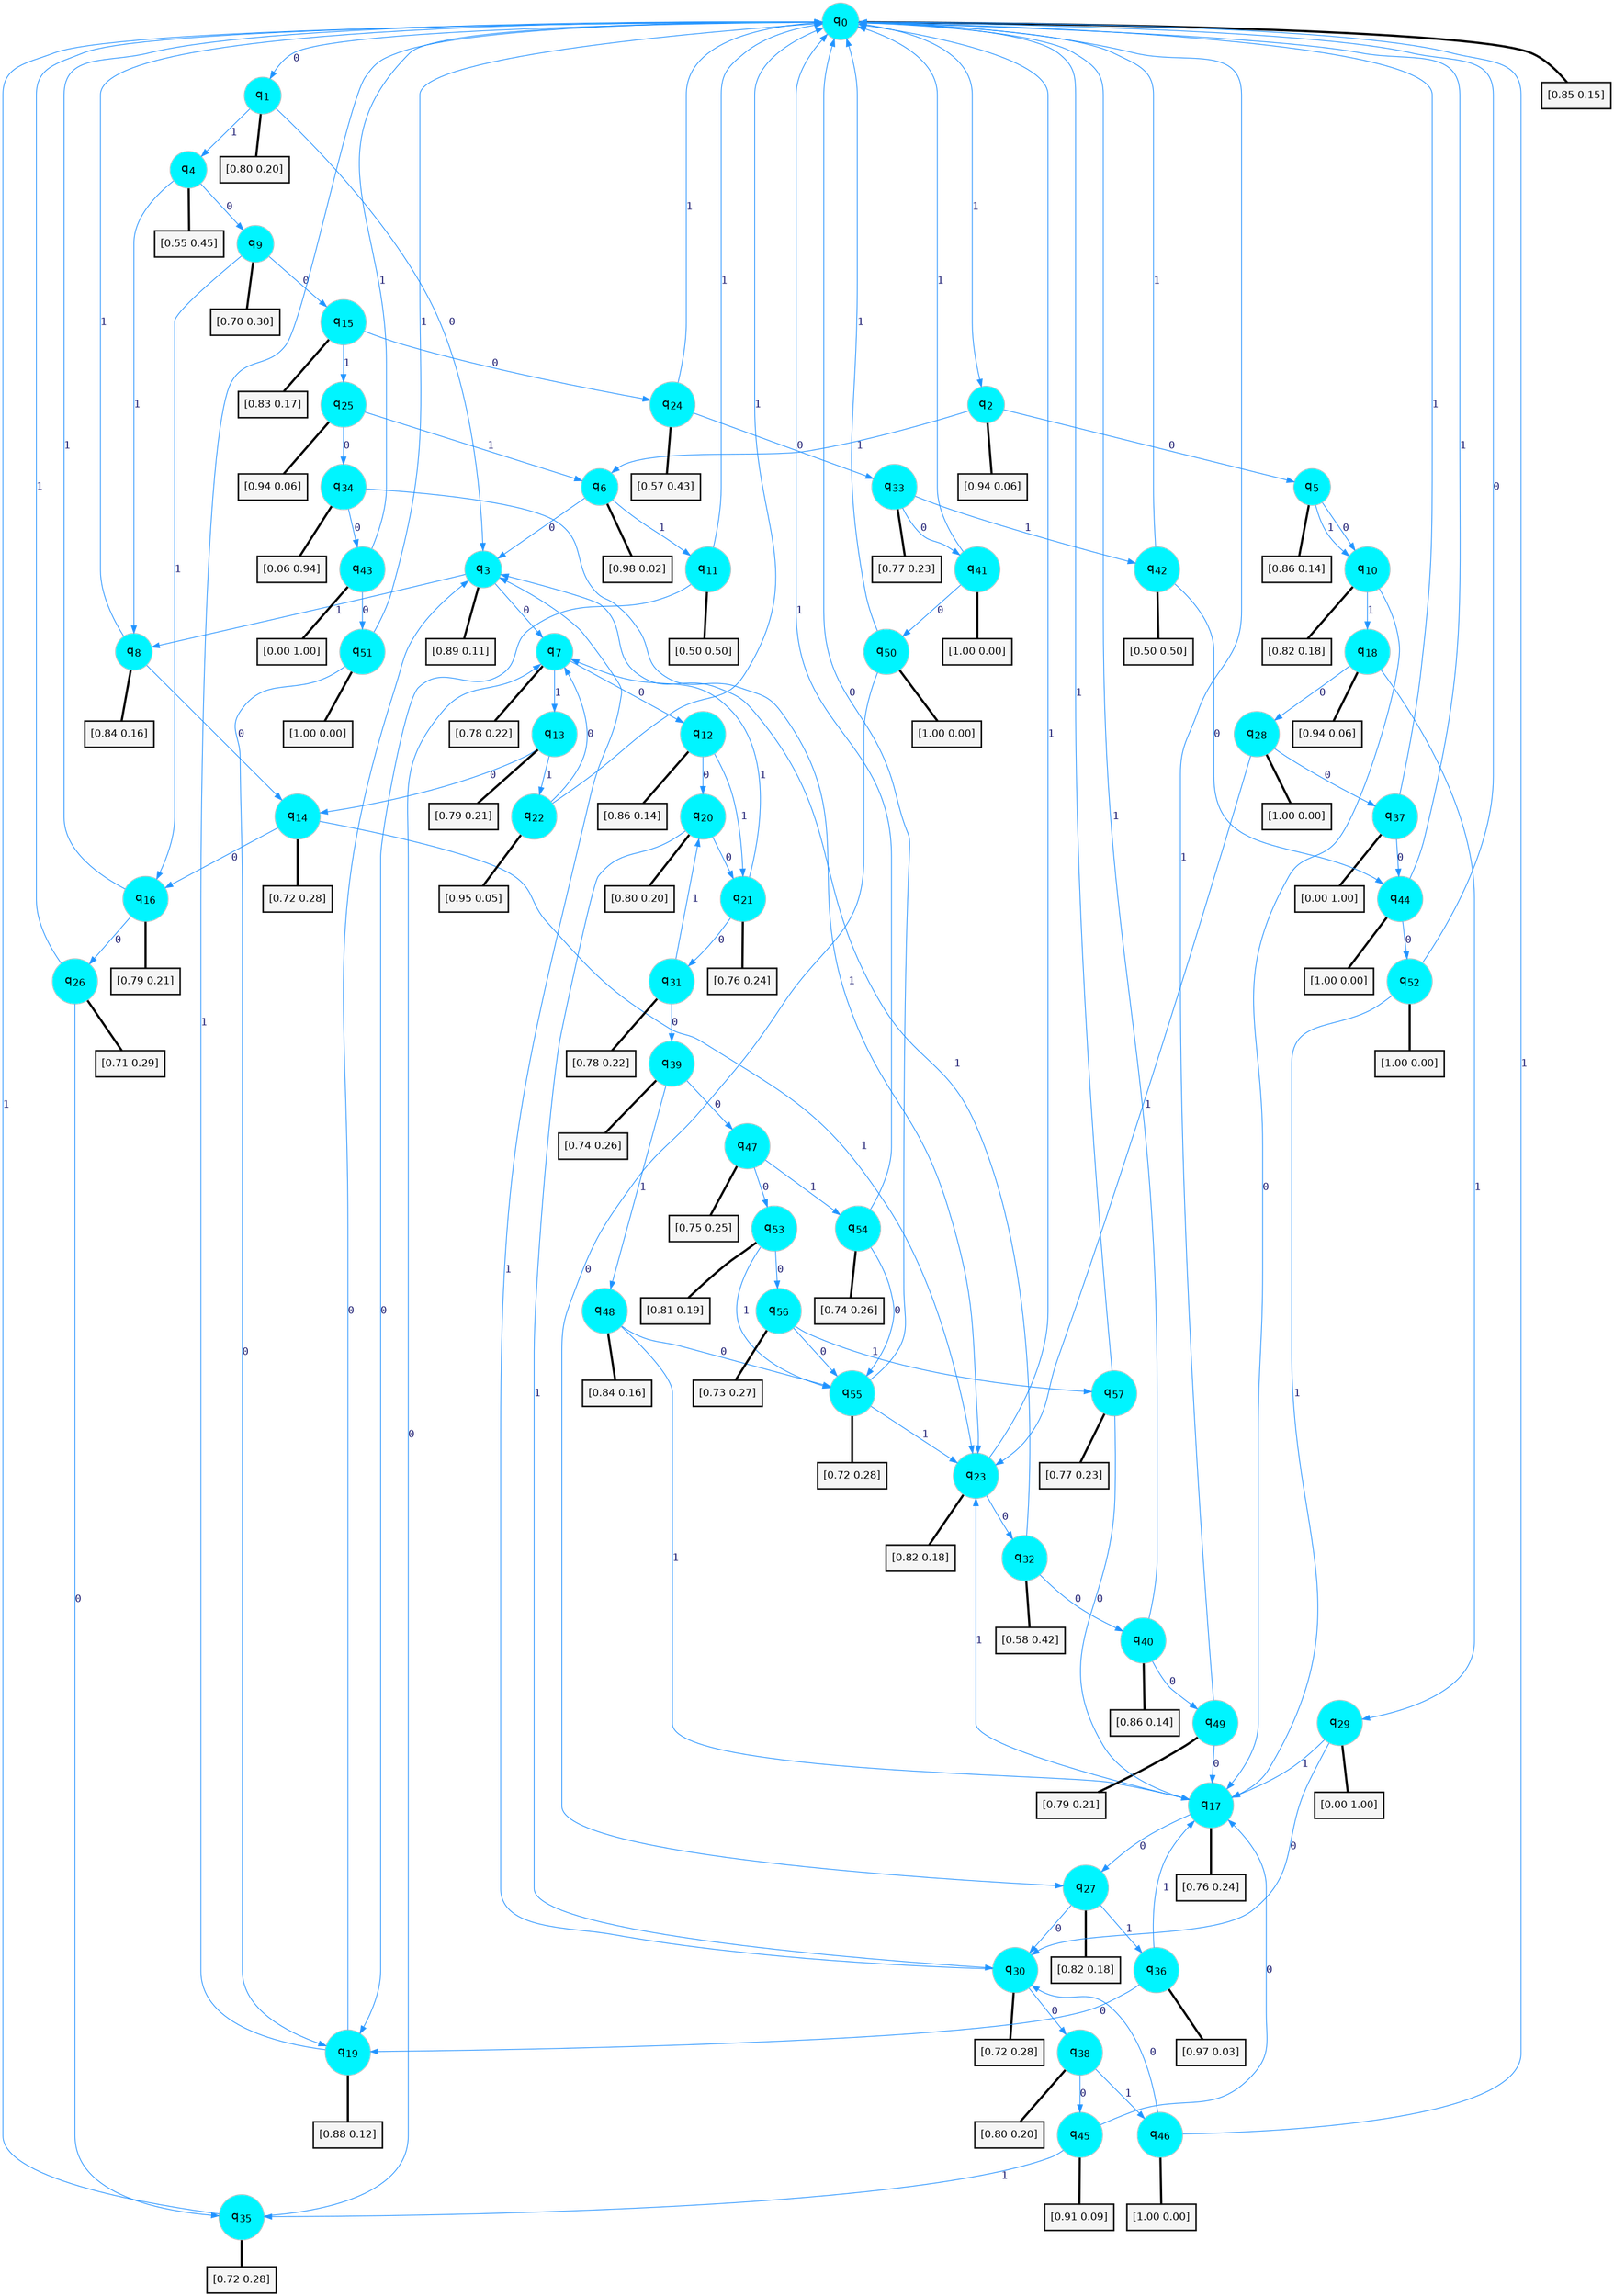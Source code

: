digraph G {
graph [
bgcolor=transparent, dpi=300, rankdir=TD, size="40,25"];
node [
color=gray, fillcolor=turquoise1, fontcolor=black, fontname=Helvetica, fontsize=16, fontweight=bold, shape=circle, style=filled];
edge [
arrowsize=1, color=dodgerblue1, fontcolor=midnightblue, fontname=courier, fontweight=bold, penwidth=1, style=solid, weight=20];
0[label=<q<SUB>0</SUB>>];
1[label=<q<SUB>1</SUB>>];
2[label=<q<SUB>2</SUB>>];
3[label=<q<SUB>3</SUB>>];
4[label=<q<SUB>4</SUB>>];
5[label=<q<SUB>5</SUB>>];
6[label=<q<SUB>6</SUB>>];
7[label=<q<SUB>7</SUB>>];
8[label=<q<SUB>8</SUB>>];
9[label=<q<SUB>9</SUB>>];
10[label=<q<SUB>10</SUB>>];
11[label=<q<SUB>11</SUB>>];
12[label=<q<SUB>12</SUB>>];
13[label=<q<SUB>13</SUB>>];
14[label=<q<SUB>14</SUB>>];
15[label=<q<SUB>15</SUB>>];
16[label=<q<SUB>16</SUB>>];
17[label=<q<SUB>17</SUB>>];
18[label=<q<SUB>18</SUB>>];
19[label=<q<SUB>19</SUB>>];
20[label=<q<SUB>20</SUB>>];
21[label=<q<SUB>21</SUB>>];
22[label=<q<SUB>22</SUB>>];
23[label=<q<SUB>23</SUB>>];
24[label=<q<SUB>24</SUB>>];
25[label=<q<SUB>25</SUB>>];
26[label=<q<SUB>26</SUB>>];
27[label=<q<SUB>27</SUB>>];
28[label=<q<SUB>28</SUB>>];
29[label=<q<SUB>29</SUB>>];
30[label=<q<SUB>30</SUB>>];
31[label=<q<SUB>31</SUB>>];
32[label=<q<SUB>32</SUB>>];
33[label=<q<SUB>33</SUB>>];
34[label=<q<SUB>34</SUB>>];
35[label=<q<SUB>35</SUB>>];
36[label=<q<SUB>36</SUB>>];
37[label=<q<SUB>37</SUB>>];
38[label=<q<SUB>38</SUB>>];
39[label=<q<SUB>39</SUB>>];
40[label=<q<SUB>40</SUB>>];
41[label=<q<SUB>41</SUB>>];
42[label=<q<SUB>42</SUB>>];
43[label=<q<SUB>43</SUB>>];
44[label=<q<SUB>44</SUB>>];
45[label=<q<SUB>45</SUB>>];
46[label=<q<SUB>46</SUB>>];
47[label=<q<SUB>47</SUB>>];
48[label=<q<SUB>48</SUB>>];
49[label=<q<SUB>49</SUB>>];
50[label=<q<SUB>50</SUB>>];
51[label=<q<SUB>51</SUB>>];
52[label=<q<SUB>52</SUB>>];
53[label=<q<SUB>53</SUB>>];
54[label=<q<SUB>54</SUB>>];
55[label=<q<SUB>55</SUB>>];
56[label=<q<SUB>56</SUB>>];
57[label=<q<SUB>57</SUB>>];
58[label="[0.85 0.15]", shape=box,fontcolor=black, fontname=Helvetica, fontsize=14, penwidth=2, fillcolor=whitesmoke,color=black];
59[label="[0.80 0.20]", shape=box,fontcolor=black, fontname=Helvetica, fontsize=14, penwidth=2, fillcolor=whitesmoke,color=black];
60[label="[0.94 0.06]", shape=box,fontcolor=black, fontname=Helvetica, fontsize=14, penwidth=2, fillcolor=whitesmoke,color=black];
61[label="[0.89 0.11]", shape=box,fontcolor=black, fontname=Helvetica, fontsize=14, penwidth=2, fillcolor=whitesmoke,color=black];
62[label="[0.55 0.45]", shape=box,fontcolor=black, fontname=Helvetica, fontsize=14, penwidth=2, fillcolor=whitesmoke,color=black];
63[label="[0.86 0.14]", shape=box,fontcolor=black, fontname=Helvetica, fontsize=14, penwidth=2, fillcolor=whitesmoke,color=black];
64[label="[0.98 0.02]", shape=box,fontcolor=black, fontname=Helvetica, fontsize=14, penwidth=2, fillcolor=whitesmoke,color=black];
65[label="[0.78 0.22]", shape=box,fontcolor=black, fontname=Helvetica, fontsize=14, penwidth=2, fillcolor=whitesmoke,color=black];
66[label="[0.84 0.16]", shape=box,fontcolor=black, fontname=Helvetica, fontsize=14, penwidth=2, fillcolor=whitesmoke,color=black];
67[label="[0.70 0.30]", shape=box,fontcolor=black, fontname=Helvetica, fontsize=14, penwidth=2, fillcolor=whitesmoke,color=black];
68[label="[0.82 0.18]", shape=box,fontcolor=black, fontname=Helvetica, fontsize=14, penwidth=2, fillcolor=whitesmoke,color=black];
69[label="[0.50 0.50]", shape=box,fontcolor=black, fontname=Helvetica, fontsize=14, penwidth=2, fillcolor=whitesmoke,color=black];
70[label="[0.86 0.14]", shape=box,fontcolor=black, fontname=Helvetica, fontsize=14, penwidth=2, fillcolor=whitesmoke,color=black];
71[label="[0.79 0.21]", shape=box,fontcolor=black, fontname=Helvetica, fontsize=14, penwidth=2, fillcolor=whitesmoke,color=black];
72[label="[0.72 0.28]", shape=box,fontcolor=black, fontname=Helvetica, fontsize=14, penwidth=2, fillcolor=whitesmoke,color=black];
73[label="[0.83 0.17]", shape=box,fontcolor=black, fontname=Helvetica, fontsize=14, penwidth=2, fillcolor=whitesmoke,color=black];
74[label="[0.79 0.21]", shape=box,fontcolor=black, fontname=Helvetica, fontsize=14, penwidth=2, fillcolor=whitesmoke,color=black];
75[label="[0.76 0.24]", shape=box,fontcolor=black, fontname=Helvetica, fontsize=14, penwidth=2, fillcolor=whitesmoke,color=black];
76[label="[0.94 0.06]", shape=box,fontcolor=black, fontname=Helvetica, fontsize=14, penwidth=2, fillcolor=whitesmoke,color=black];
77[label="[0.88 0.12]", shape=box,fontcolor=black, fontname=Helvetica, fontsize=14, penwidth=2, fillcolor=whitesmoke,color=black];
78[label="[0.80 0.20]", shape=box,fontcolor=black, fontname=Helvetica, fontsize=14, penwidth=2, fillcolor=whitesmoke,color=black];
79[label="[0.76 0.24]", shape=box,fontcolor=black, fontname=Helvetica, fontsize=14, penwidth=2, fillcolor=whitesmoke,color=black];
80[label="[0.95 0.05]", shape=box,fontcolor=black, fontname=Helvetica, fontsize=14, penwidth=2, fillcolor=whitesmoke,color=black];
81[label="[0.82 0.18]", shape=box,fontcolor=black, fontname=Helvetica, fontsize=14, penwidth=2, fillcolor=whitesmoke,color=black];
82[label="[0.57 0.43]", shape=box,fontcolor=black, fontname=Helvetica, fontsize=14, penwidth=2, fillcolor=whitesmoke,color=black];
83[label="[0.94 0.06]", shape=box,fontcolor=black, fontname=Helvetica, fontsize=14, penwidth=2, fillcolor=whitesmoke,color=black];
84[label="[0.71 0.29]", shape=box,fontcolor=black, fontname=Helvetica, fontsize=14, penwidth=2, fillcolor=whitesmoke,color=black];
85[label="[0.82 0.18]", shape=box,fontcolor=black, fontname=Helvetica, fontsize=14, penwidth=2, fillcolor=whitesmoke,color=black];
86[label="[1.00 0.00]", shape=box,fontcolor=black, fontname=Helvetica, fontsize=14, penwidth=2, fillcolor=whitesmoke,color=black];
87[label="[0.00 1.00]", shape=box,fontcolor=black, fontname=Helvetica, fontsize=14, penwidth=2, fillcolor=whitesmoke,color=black];
88[label="[0.72 0.28]", shape=box,fontcolor=black, fontname=Helvetica, fontsize=14, penwidth=2, fillcolor=whitesmoke,color=black];
89[label="[0.78 0.22]", shape=box,fontcolor=black, fontname=Helvetica, fontsize=14, penwidth=2, fillcolor=whitesmoke,color=black];
90[label="[0.58 0.42]", shape=box,fontcolor=black, fontname=Helvetica, fontsize=14, penwidth=2, fillcolor=whitesmoke,color=black];
91[label="[0.77 0.23]", shape=box,fontcolor=black, fontname=Helvetica, fontsize=14, penwidth=2, fillcolor=whitesmoke,color=black];
92[label="[0.06 0.94]", shape=box,fontcolor=black, fontname=Helvetica, fontsize=14, penwidth=2, fillcolor=whitesmoke,color=black];
93[label="[0.72 0.28]", shape=box,fontcolor=black, fontname=Helvetica, fontsize=14, penwidth=2, fillcolor=whitesmoke,color=black];
94[label="[0.97 0.03]", shape=box,fontcolor=black, fontname=Helvetica, fontsize=14, penwidth=2, fillcolor=whitesmoke,color=black];
95[label="[0.00 1.00]", shape=box,fontcolor=black, fontname=Helvetica, fontsize=14, penwidth=2, fillcolor=whitesmoke,color=black];
96[label="[0.80 0.20]", shape=box,fontcolor=black, fontname=Helvetica, fontsize=14, penwidth=2, fillcolor=whitesmoke,color=black];
97[label="[0.74 0.26]", shape=box,fontcolor=black, fontname=Helvetica, fontsize=14, penwidth=2, fillcolor=whitesmoke,color=black];
98[label="[0.86 0.14]", shape=box,fontcolor=black, fontname=Helvetica, fontsize=14, penwidth=2, fillcolor=whitesmoke,color=black];
99[label="[1.00 0.00]", shape=box,fontcolor=black, fontname=Helvetica, fontsize=14, penwidth=2, fillcolor=whitesmoke,color=black];
100[label="[0.50 0.50]", shape=box,fontcolor=black, fontname=Helvetica, fontsize=14, penwidth=2, fillcolor=whitesmoke,color=black];
101[label="[0.00 1.00]", shape=box,fontcolor=black, fontname=Helvetica, fontsize=14, penwidth=2, fillcolor=whitesmoke,color=black];
102[label="[1.00 0.00]", shape=box,fontcolor=black, fontname=Helvetica, fontsize=14, penwidth=2, fillcolor=whitesmoke,color=black];
103[label="[0.91 0.09]", shape=box,fontcolor=black, fontname=Helvetica, fontsize=14, penwidth=2, fillcolor=whitesmoke,color=black];
104[label="[1.00 0.00]", shape=box,fontcolor=black, fontname=Helvetica, fontsize=14, penwidth=2, fillcolor=whitesmoke,color=black];
105[label="[0.75 0.25]", shape=box,fontcolor=black, fontname=Helvetica, fontsize=14, penwidth=2, fillcolor=whitesmoke,color=black];
106[label="[0.84 0.16]", shape=box,fontcolor=black, fontname=Helvetica, fontsize=14, penwidth=2, fillcolor=whitesmoke,color=black];
107[label="[0.79 0.21]", shape=box,fontcolor=black, fontname=Helvetica, fontsize=14, penwidth=2, fillcolor=whitesmoke,color=black];
108[label="[1.00 0.00]", shape=box,fontcolor=black, fontname=Helvetica, fontsize=14, penwidth=2, fillcolor=whitesmoke,color=black];
109[label="[1.00 0.00]", shape=box,fontcolor=black, fontname=Helvetica, fontsize=14, penwidth=2, fillcolor=whitesmoke,color=black];
110[label="[1.00 0.00]", shape=box,fontcolor=black, fontname=Helvetica, fontsize=14, penwidth=2, fillcolor=whitesmoke,color=black];
111[label="[0.81 0.19]", shape=box,fontcolor=black, fontname=Helvetica, fontsize=14, penwidth=2, fillcolor=whitesmoke,color=black];
112[label="[0.74 0.26]", shape=box,fontcolor=black, fontname=Helvetica, fontsize=14, penwidth=2, fillcolor=whitesmoke,color=black];
113[label="[0.72 0.28]", shape=box,fontcolor=black, fontname=Helvetica, fontsize=14, penwidth=2, fillcolor=whitesmoke,color=black];
114[label="[0.73 0.27]", shape=box,fontcolor=black, fontname=Helvetica, fontsize=14, penwidth=2, fillcolor=whitesmoke,color=black];
115[label="[0.77 0.23]", shape=box,fontcolor=black, fontname=Helvetica, fontsize=14, penwidth=2, fillcolor=whitesmoke,color=black];
0->1 [label=0];
0->2 [label=1];
0->58 [arrowhead=none, penwidth=3,color=black];
1->3 [label=0];
1->4 [label=1];
1->59 [arrowhead=none, penwidth=3,color=black];
2->5 [label=0];
2->6 [label=1];
2->60 [arrowhead=none, penwidth=3,color=black];
3->7 [label=0];
3->8 [label=1];
3->61 [arrowhead=none, penwidth=3,color=black];
4->9 [label=0];
4->8 [label=1];
4->62 [arrowhead=none, penwidth=3,color=black];
5->10 [label=0];
5->10 [label=1];
5->63 [arrowhead=none, penwidth=3,color=black];
6->3 [label=0];
6->11 [label=1];
6->64 [arrowhead=none, penwidth=3,color=black];
7->12 [label=0];
7->13 [label=1];
7->65 [arrowhead=none, penwidth=3,color=black];
8->14 [label=0];
8->0 [label=1];
8->66 [arrowhead=none, penwidth=3,color=black];
9->15 [label=0];
9->16 [label=1];
9->67 [arrowhead=none, penwidth=3,color=black];
10->17 [label=0];
10->18 [label=1];
10->68 [arrowhead=none, penwidth=3,color=black];
11->19 [label=0];
11->0 [label=1];
11->69 [arrowhead=none, penwidth=3,color=black];
12->20 [label=0];
12->21 [label=1];
12->70 [arrowhead=none, penwidth=3,color=black];
13->14 [label=0];
13->22 [label=1];
13->71 [arrowhead=none, penwidth=3,color=black];
14->16 [label=0];
14->23 [label=1];
14->72 [arrowhead=none, penwidth=3,color=black];
15->24 [label=0];
15->25 [label=1];
15->73 [arrowhead=none, penwidth=3,color=black];
16->26 [label=0];
16->0 [label=1];
16->74 [arrowhead=none, penwidth=3,color=black];
17->27 [label=0];
17->23 [label=1];
17->75 [arrowhead=none, penwidth=3,color=black];
18->28 [label=0];
18->29 [label=1];
18->76 [arrowhead=none, penwidth=3,color=black];
19->3 [label=0];
19->0 [label=1];
19->77 [arrowhead=none, penwidth=3,color=black];
20->21 [label=0];
20->30 [label=1];
20->78 [arrowhead=none, penwidth=3,color=black];
21->31 [label=0];
21->7 [label=1];
21->79 [arrowhead=none, penwidth=3,color=black];
22->7 [label=0];
22->0 [label=1];
22->80 [arrowhead=none, penwidth=3,color=black];
23->32 [label=0];
23->0 [label=1];
23->81 [arrowhead=none, penwidth=3,color=black];
24->33 [label=0];
24->0 [label=1];
24->82 [arrowhead=none, penwidth=3,color=black];
25->34 [label=0];
25->6 [label=1];
25->83 [arrowhead=none, penwidth=3,color=black];
26->35 [label=0];
26->0 [label=1];
26->84 [arrowhead=none, penwidth=3,color=black];
27->30 [label=0];
27->36 [label=1];
27->85 [arrowhead=none, penwidth=3,color=black];
28->37 [label=0];
28->23 [label=1];
28->86 [arrowhead=none, penwidth=3,color=black];
29->30 [label=0];
29->17 [label=1];
29->87 [arrowhead=none, penwidth=3,color=black];
30->38 [label=0];
30->3 [label=1];
30->88 [arrowhead=none, penwidth=3,color=black];
31->39 [label=0];
31->20 [label=1];
31->89 [arrowhead=none, penwidth=3,color=black];
32->40 [label=0];
32->3 [label=1];
32->90 [arrowhead=none, penwidth=3,color=black];
33->41 [label=0];
33->42 [label=1];
33->91 [arrowhead=none, penwidth=3,color=black];
34->43 [label=0];
34->23 [label=1];
34->92 [arrowhead=none, penwidth=3,color=black];
35->7 [label=0];
35->0 [label=1];
35->93 [arrowhead=none, penwidth=3,color=black];
36->19 [label=0];
36->17 [label=1];
36->94 [arrowhead=none, penwidth=3,color=black];
37->44 [label=0];
37->0 [label=1];
37->95 [arrowhead=none, penwidth=3,color=black];
38->45 [label=0];
38->46 [label=1];
38->96 [arrowhead=none, penwidth=3,color=black];
39->47 [label=0];
39->48 [label=1];
39->97 [arrowhead=none, penwidth=3,color=black];
40->49 [label=0];
40->0 [label=1];
40->98 [arrowhead=none, penwidth=3,color=black];
41->50 [label=0];
41->0 [label=1];
41->99 [arrowhead=none, penwidth=3,color=black];
42->44 [label=0];
42->0 [label=1];
42->100 [arrowhead=none, penwidth=3,color=black];
43->51 [label=0];
43->0 [label=1];
43->101 [arrowhead=none, penwidth=3,color=black];
44->52 [label=0];
44->0 [label=1];
44->102 [arrowhead=none, penwidth=3,color=black];
45->17 [label=0];
45->35 [label=1];
45->103 [arrowhead=none, penwidth=3,color=black];
46->30 [label=0];
46->0 [label=1];
46->104 [arrowhead=none, penwidth=3,color=black];
47->53 [label=0];
47->54 [label=1];
47->105 [arrowhead=none, penwidth=3,color=black];
48->55 [label=0];
48->17 [label=1];
48->106 [arrowhead=none, penwidth=3,color=black];
49->17 [label=0];
49->0 [label=1];
49->107 [arrowhead=none, penwidth=3,color=black];
50->27 [label=0];
50->0 [label=1];
50->108 [arrowhead=none, penwidth=3,color=black];
51->19 [label=0];
51->0 [label=1];
51->109 [arrowhead=none, penwidth=3,color=black];
52->0 [label=0];
52->17 [label=1];
52->110 [arrowhead=none, penwidth=3,color=black];
53->56 [label=0];
53->55 [label=1];
53->111 [arrowhead=none, penwidth=3,color=black];
54->55 [label=0];
54->0 [label=1];
54->112 [arrowhead=none, penwidth=3,color=black];
55->0 [label=0];
55->23 [label=1];
55->113 [arrowhead=none, penwidth=3,color=black];
56->55 [label=0];
56->57 [label=1];
56->114 [arrowhead=none, penwidth=3,color=black];
57->17 [label=0];
57->0 [label=1];
57->115 [arrowhead=none, penwidth=3,color=black];
}
